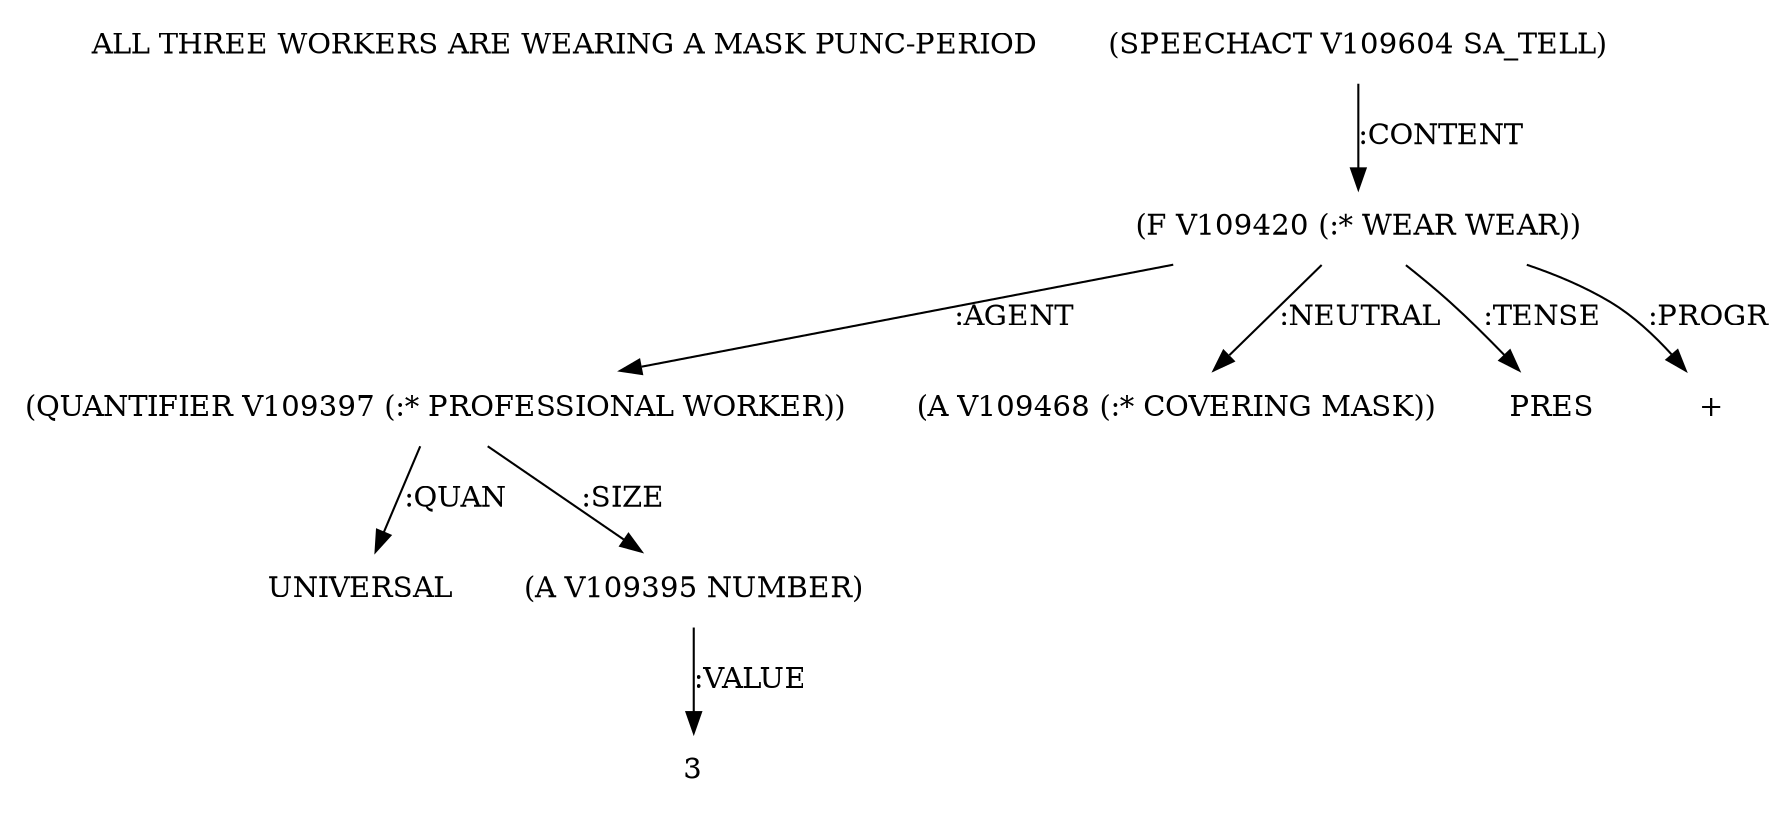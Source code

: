 digraph Terms {
  node [shape=none]
  "ALL THREE WORKERS ARE WEARING A MASK PUNC-PERIOD"
  "V109604" [label="(SPEECHACT V109604 SA_TELL)"]
  "V109604" -> "V109420" [label=":CONTENT"]
  "V109420" [label="(F V109420 (:* WEAR WEAR))"]
  "V109420" -> "V109397" [label=":AGENT"]
  "V109420" -> "V109468" [label=":NEUTRAL"]
  "V109420" -> "NT110651" [label=":TENSE"]
  "NT110651" [label="PRES"]
  "V109420" -> "NT110652" [label=":PROGR"]
  "NT110652" [label="+"]
  "V109397" [label="(QUANTIFIER V109397 (:* PROFESSIONAL WORKER))"]
  "V109397" -> "NT110653" [label=":QUAN"]
  "NT110653" [label="UNIVERSAL"]
  "V109397" -> "V109395" [label=":SIZE"]
  "V109395" [label="(A V109395 NUMBER)"]
  "V109395" -> "NT110654" [label=":VALUE"]
  "NT110654" [label="3"]
  "V109468" [label="(A V109468 (:* COVERING MASK))"]
}
